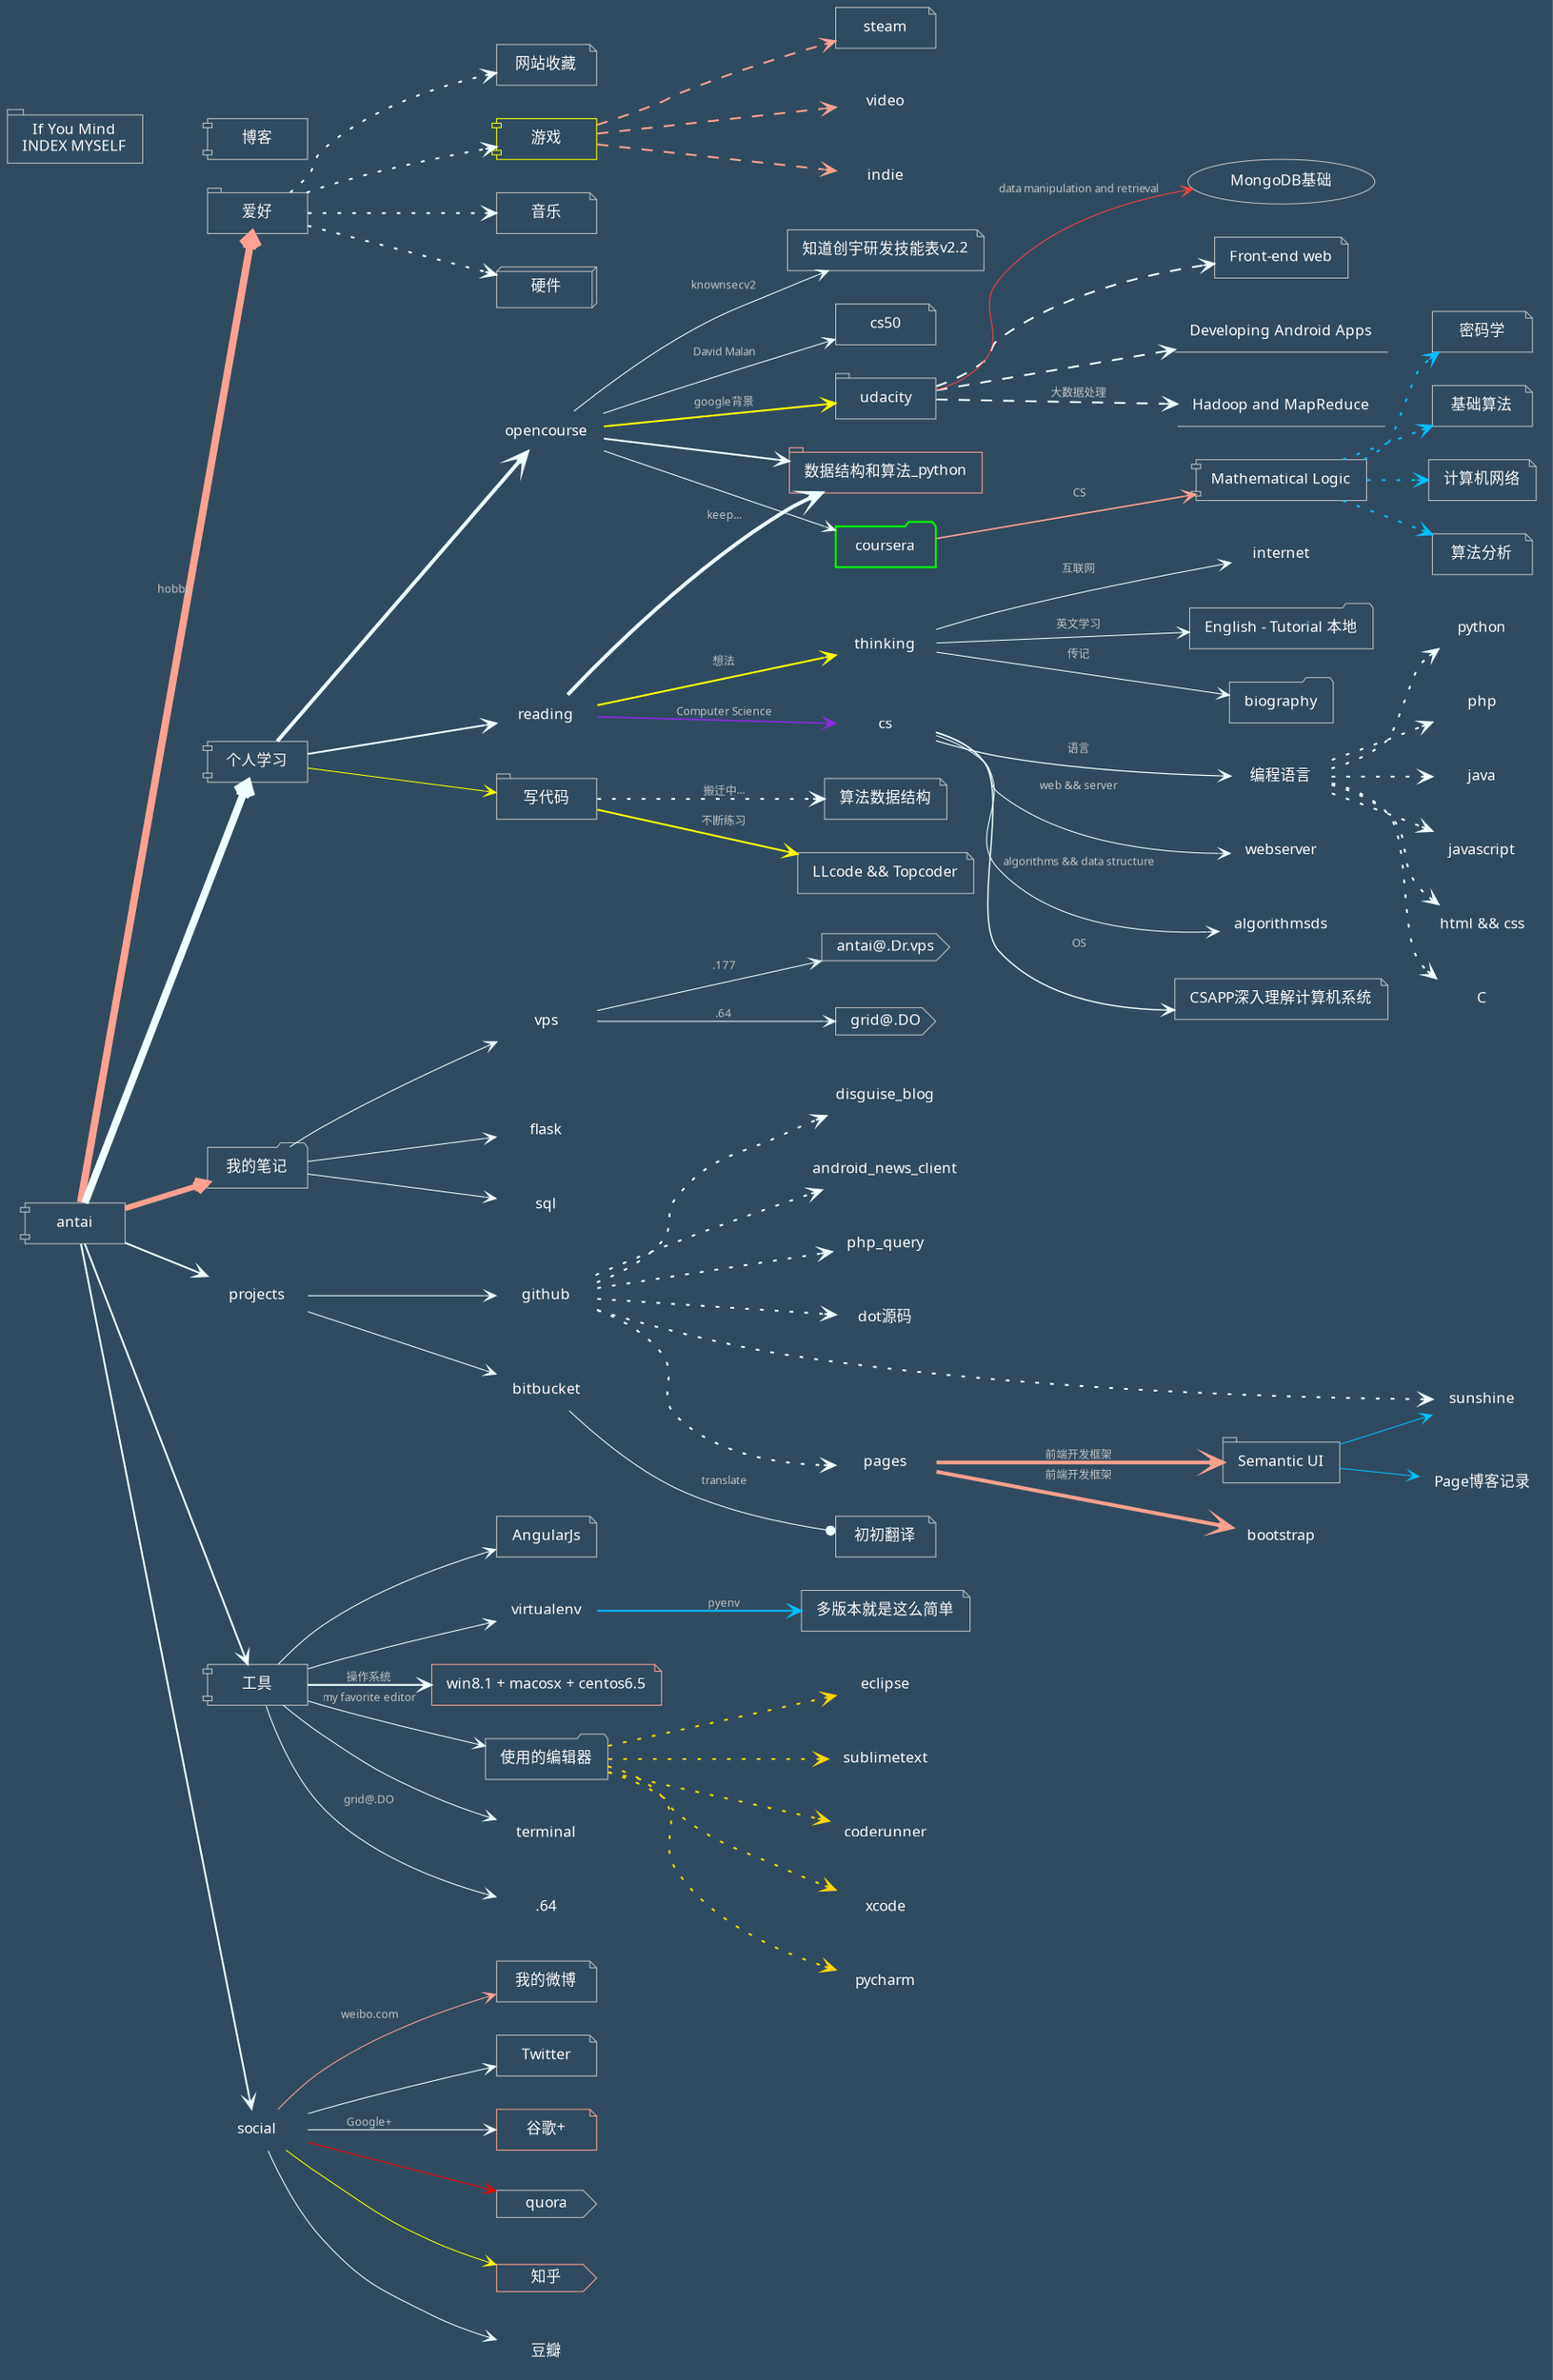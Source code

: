 // 保存为.dot格式，输出命令见下下行

// 
// 
digraph antai {
/*
*
at@matrix:~$ dot -Tpng antai.dot -o antai.png -Tcmapx -o antai.map

node [fontname="Microsoft YaHei", fontsize = 11.0, height = 0.3,
        style=filled,fillcolor=snow,
        color=gray70,fontcolor=grey13,
        shape = plaintext
        ];
*/

	graph [label = "",
		fontname = "Monaco",
		fontsize = 10.0, fontcolor = snow,
		labeljust = "l", labelloc = "b", center = 1,
		ranksep = 0.1, center = 1, ratio = compress,
		rankdir = LR, 
		bgcolor = "#304b5f"
		];

	node [fontsize = 8.0, height = 0.3,
		fontname = "Monaco",
		style = "filled, setlinewidth(0.5)",fillcolor = "#304b5f", color = gray, fontcolor = snow,
		shape = plaintext, target = "_blank"
		];

	edge [//fontname="Microsoft YaHei", 
		fontname = "Monaco",
	    fontsize = 6.0, fontcolor = gray,
		color = azure,
		arrowsize = 0.6, arrowhead = vee, arrowtail = none,
		style = "setlinewidth(0.5)"
		];

	root [label = "antai", shape = "component", URL="#"];

	root -> hobby [style = "setlinewidth(4)", color = "#ffa190", label = "hobby"];
			hobby [label = "爱好", shape = tab]
			hobby -> {website, gaming, music, hardware}[style="dotted"];
						website [label = "网站收藏", shape = note, URL = "http://feedly.com/index.html#my", target = "_blank"];
						music [label = "音乐", shape = note, URL = "http://douban.fm/mine#!type=liked", target = "_blank"];
						gaming [label = "游戏", shape = component, color = yellow];
						gaming -> {steam, video, indie}[style = "dashed", shape = folder, color = "#ffa190"];
								steam[shape = note, URL = "http://steamcommunity.com/id/his1devil/home", target = "_blank"];
					    hardware [label = "硬件", shape = box3d, URL = "#"];

	root -> study [style = "setlinewidth(4)"];
			study [label = "个人学习", shape = component];
	study -> opencourse [style="setlinewidth(2)"];
			 opencourse -> udacity [style = "setlinewidth(1)", color = yellow, label = "google背景"];
			 			   udacity [shape = tab, URL = "https://www.udacity.com/", target = "_blank"];
			 			   udacity -> {frontend, android}[style = "dashed"];
			 			   			  android [label = "Developing Android Apps", URL = "https://www.udacity.com/course/ud853", target = "_blank",shape = underline];
			 			   			  frontend [label = "Front-end web", URL = "https://www.udacity.com/course/nd001", shape = note, target = "_blank"];
			 			   udacity -> hadoop [label = "大数据处理", style = "dashed"];
			 			   			  hadoop [label = "Hadoop and MapReduce", URL = "https://www.udacity.com/course/ud617", shape = underline, target = "_blank"];
			 			   udacity -> mongodb [label = "data manipulation and retrieval", color = brown1];
			 			   			  mongodb [label = "MongoDB基础", URL = "https://www.udacity.com/course/ud032", target = "_blank",shape = oval];

			 opencourse -> coursera;
			 			   coursera [style="setlinewidth(1)", color = green, URL="http://coursera.org/", shape = folder, target = "_blank"];
			               coursera -> coursecs [label = "CS",style = "setlinewidth(0.8)",shape=folder, color = "#ffa190"];
			               			   coursecs [label = "Mathematical Logic", shape = component];
			               			 coursecs -> {algorithms crytography basicalgorithms csnetwork}[style="dotted", color = deepskyblue1];
			               			 		algorithms [label = "算法分析", shape = note, URL = "https://class.coursera.org/algo-006/lecture", target = "_blank"];
			               			 		crytography [label = "密码学", shape = note, URL = "https://www.coursera.org/course/cryptography"];
			               			 		basicalgorithms [label = "基础算法", shape = note, URL = "https://www.coursera.org/course/algs4partII"];
			               			 		csnetwork [label = "计算机网络", shape = note, URL = "https://www.coursera.org/course/comnetworks"];
			 opencourse -> knownsecv2[label = "knownsecv2"];
			 				knownsecv2 [label = "知道创宇研发技能表v2.2", URL = "http://blog.knownsec.com/Knownsec_RD_Checklist/v2.2.html", shape = note];
			 opencourse -> cs50[label = "David Malan"];
			 				cs50 [label = "cs50", URL = "cs50.harvard.edu", shape = note];
			 opencourse -> pyalgorithmsdatastructure[style = "setlinewidth(1)"];
			 				pyalgorithmsdatastructure [label = "数据结构和算法_python", shape = "tab", color = "#ffa190", URL = "http://interactivepython.org/courselib/static/pythonds/Introduction/GettingStartedwithData.html", target = "_blank"];


	study -> reading [style = "setlinewidth(1)"];
			reading -> pyalgorithmsdatastructure[label = "keep...", style = "setlinewidth(2)"];
			 reading -> cs [label = "Computer Science", style = "setlinewidth(0.8)", color = blueviolet];
			 			cs -> os [label = "OS", style = "setlinewidth(0.7)", shape = folder];
			 				  os[label = "CSAPP深入理解计算机系统", shape = note, URL = "http://www.cs.cmu.edu/~./213/schedule.html", target="_blank"];
			 			cs -> programming [label = "语言", style = "setlinewidth(0.6)", shape = folder];
			 				  programming [label = "编程语言"];
			 				  programming -> {js, htmlcss, c, python, php, java}[style = "dotted"];
			 				  				 js [label = "javascript"];
			 				  				 htmlcss [label = "html && css"];
			 				  				 c [label = "C"];
			 				  				 python [label = python];
			 			cs -> webserver [label = "web && server"];
			 			cs -> algorithmsds [label = "algorithms && data structure"];   

			 reading -> thinking [label = "想法", style = "setlinewidth(1)", color = yellow];
			 			thinking -> biography [label = "传记"];
			 						biography [URL = "#", shape = folder];
			 			thinking -> internet [label = "互联网"];
			 			thinking -> english [label = "英文学习"]; 
			 						english [label = "English - Tutorial 本地", URL = "#", shape = folder];

	study -> writing [style = "setlinewidth(0.5)", color = "yellow"];
	         writing [label = "写代码", shape = tab, URL = ""];
	         writing -> walgorithms [style = "dotted", label = "搬迁中..."];
	         			walgorithms [label = "算法数据结构", shape = note, URL = "https://github.com/his1devil/algo-ds", target="_blank"];
             writing -> coding [label = "不断练习" style = "setlinewidth(1)", color = yellow];
                        coding [label = "LLcode && Topcoder", shape = note, URL = "https://github.com/his1devil/lintcode-note", target="_blank"];


    root -> note [style = "setlinewidth(3)", color = "#ffa190"];
    		note [label = "我的笔记", shape=folder];
    		note -> vps;
    				vps -> Dr[label = ".177"];
    				Dr [label = "antai@.Dr.vps", shape = cds];
    				vps -> gridDO[label = ".64"];
    				gridDO [label = "grid@.DO", shape = cds];
    		note -> flask;
    		note -> sql;


    root -> projects [style = "setlinewidth(1)"];
    		projects -> github;
    					github -> {disguise_blog, android_news_client, php_query, dot, pages, sunshine}[style = "dotted"];
    					dot [label = "dot源码", URL = "https://github.com/his1devil/dot", target="_blank"];
    					pages -> {bootstrap, semanticui}[label = "前端开发框架", color = "#ffa190", style = "setlinewidth(2)"];
    					semanticui [label = "Semantic UI", shape = tab, URL = "http://semantic-ui.com"];
    					semanticui -> {sunshine, github_page}[color = deepskyblue1];
    									github_page [label = "Page博客记录"];

    		projects -> bitbucket;
    					bitbucket -> translate[arrowhead = dot, label = "translate"];
    								translate [label = "初初翻译", shape = note, URL = "https://bitbucket.org/evilat", target="_blank"];


    root -> tools [style = "setlinewidth(1)"];
    		tools [label = "工具", shape = component];
    		tools -> angularjs;
    				angularjs [label = "AngularJs", URL = "https://angularjs.org/", shape = note];
    		tools -> virtualenv;
    				virtualenv -> pyenv[label = "pyenv", style = "setlinewidth(1)", color = deepskyblue1];
    							pyenv [label = "多版本就是这么简单", shape = note];
    	    tools -> myos[style = "setlinewidth(1)", label = "操作系统"];
    	    		myos [label = "win8.1 + macosx + centos6.5", shape = note, color = "#ffa190"];

    		tools -> editor [label = "my favorite editor"];
    				editor [label = "使用的编辑器", shape = folder];
    				editor -> {pycharm, eclipse, sublimetext, coderunner, xcode}[style = "dotted", color = gold];
    		tools -> terminal;
    		tools -> myvps[label = "grid@.DO"];
    				myvps [label = ".64"];



    root -> social [style = "setlinewidth(1)"];
    		social -> Weibo[label = "weibo.com", color = "#ffa190"];
    				  Weibo[shape = note, URL = "http://weibo.com/twistedsoul", label = "我的微博"];
    		social -> Twitter;
    				  Twitter [shape = note, URL = "http://twitter.com/callmefatmanplz", target = "_blank"];
    		social -> googleplus[label = "Google+"];
    				  googleplus [label = "谷歌+", URL = "http://plus.google.com/+antaifeng/", shape = note, color = "#ffa190"];
    		social -> quora [color = red];
    				  quora [URL = "http://quora.com/", shape = cds];
    		social -> Zhihu [color = yellow];
    				  Zhihu [label = "知乎", URL = "http://zhihu.com/", shape = cds, color = "#ffa190"];
    		social -> douban;
    				  douban [label = "豆瓣"];

    title [label = "If You Mind\nINDEX MYSELF", shape = tab, URL = "https://github.com/his1devil", target = "_blank"];
    	edge [style = invis];
    title -> {myblog};
    		myblog [label = "博客", shape = component, URL = "#", target = "_blank"];


}
